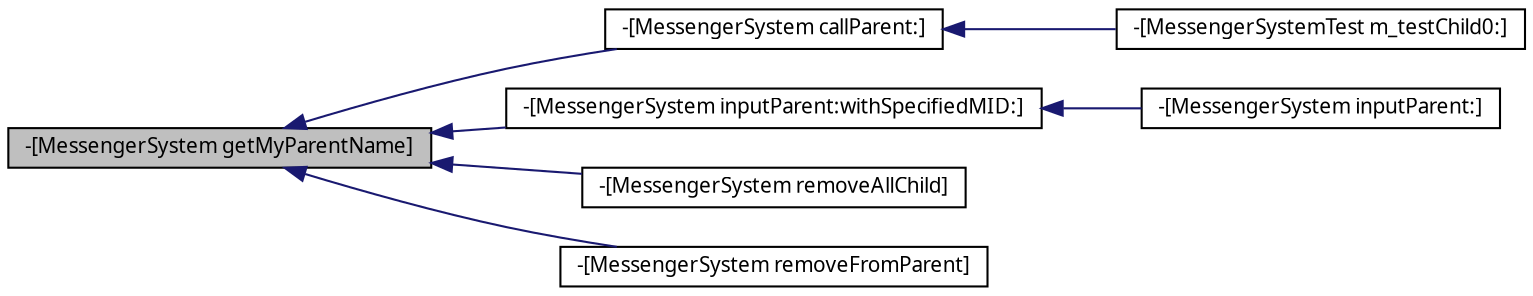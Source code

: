 digraph G
{
  edge [fontname="FreeSans.ttf",fontsize="10",labelfontname="FreeSans.ttf",labelfontsize="10"];
  node [fontname="FreeSans.ttf",fontsize="10",shape=record];
  rankdir=LR;
  Node1 [label="-[MessengerSystem getMyParentName]",height=0.2,width=0.4,color="black", fillcolor="grey75", style="filled" fontcolor="black"];
  Node1 -> Node2 [dir=back,color="midnightblue",fontsize="10",style="solid",fontname="FreeSans.ttf"];
  Node2 [label="-[MessengerSystem callParent:]",height=0.2,width=0.4,color="black", fillcolor="white", style="filled",URL="$dc/dc9/interface_messenger_system.html#acf758deab41281c54d928be2a72fc9ba"];
  Node2 -> Node3 [dir=back,color="midnightblue",fontsize="10",style="solid",fontname="FreeSans.ttf"];
  Node3 [label="-[MessengerSystemTest m_testChild0:]",height=0.2,width=0.4,color="black", fillcolor="white", style="filled",URL="$d9/d39/interface_messenger_system_test.html#ab2b931ec9d4901e4fd60204e53fc61e7"];
  Node1 -> Node4 [dir=back,color="midnightblue",fontsize="10",style="solid",fontname="FreeSans.ttf"];
  Node4 [label="-[MessengerSystem inputParent:withSpecifiedMID:]",height=0.2,width=0.4,color="black", fillcolor="white", style="filled",URL="$dc/dc9/interface_messenger_system.html#ae7f62ea0ebdb51b5f2628f3002add7e7"];
  Node4 -> Node5 [dir=back,color="midnightblue",fontsize="10",style="solid",fontname="FreeSans.ttf"];
  Node5 [label="-[MessengerSystem inputParent:]",height=0.2,width=0.4,color="black", fillcolor="white", style="filled",URL="$dc/dc9/interface_messenger_system.html#a2dc1b363d2e1b00f232fd829225a9ff3"];
  Node1 -> Node6 [dir=back,color="midnightblue",fontsize="10",style="solid",fontname="FreeSans.ttf"];
  Node6 [label="-[MessengerSystem removeAllChild]",height=0.2,width=0.4,color="black", fillcolor="white", style="filled",URL="$dc/dc9/interface_messenger_system.html#abfbdbb7d723b910d012d980daacbcd9b"];
  Node1 -> Node7 [dir=back,color="midnightblue",fontsize="10",style="solid",fontname="FreeSans.ttf"];
  Node7 [label="-[MessengerSystem removeFromParent]",height=0.2,width=0.4,color="black", fillcolor="white", style="filled",URL="$dc/dc9/interface_messenger_system.html#a1b95b2f06c63a72a776c853d74e11b03"];
}
